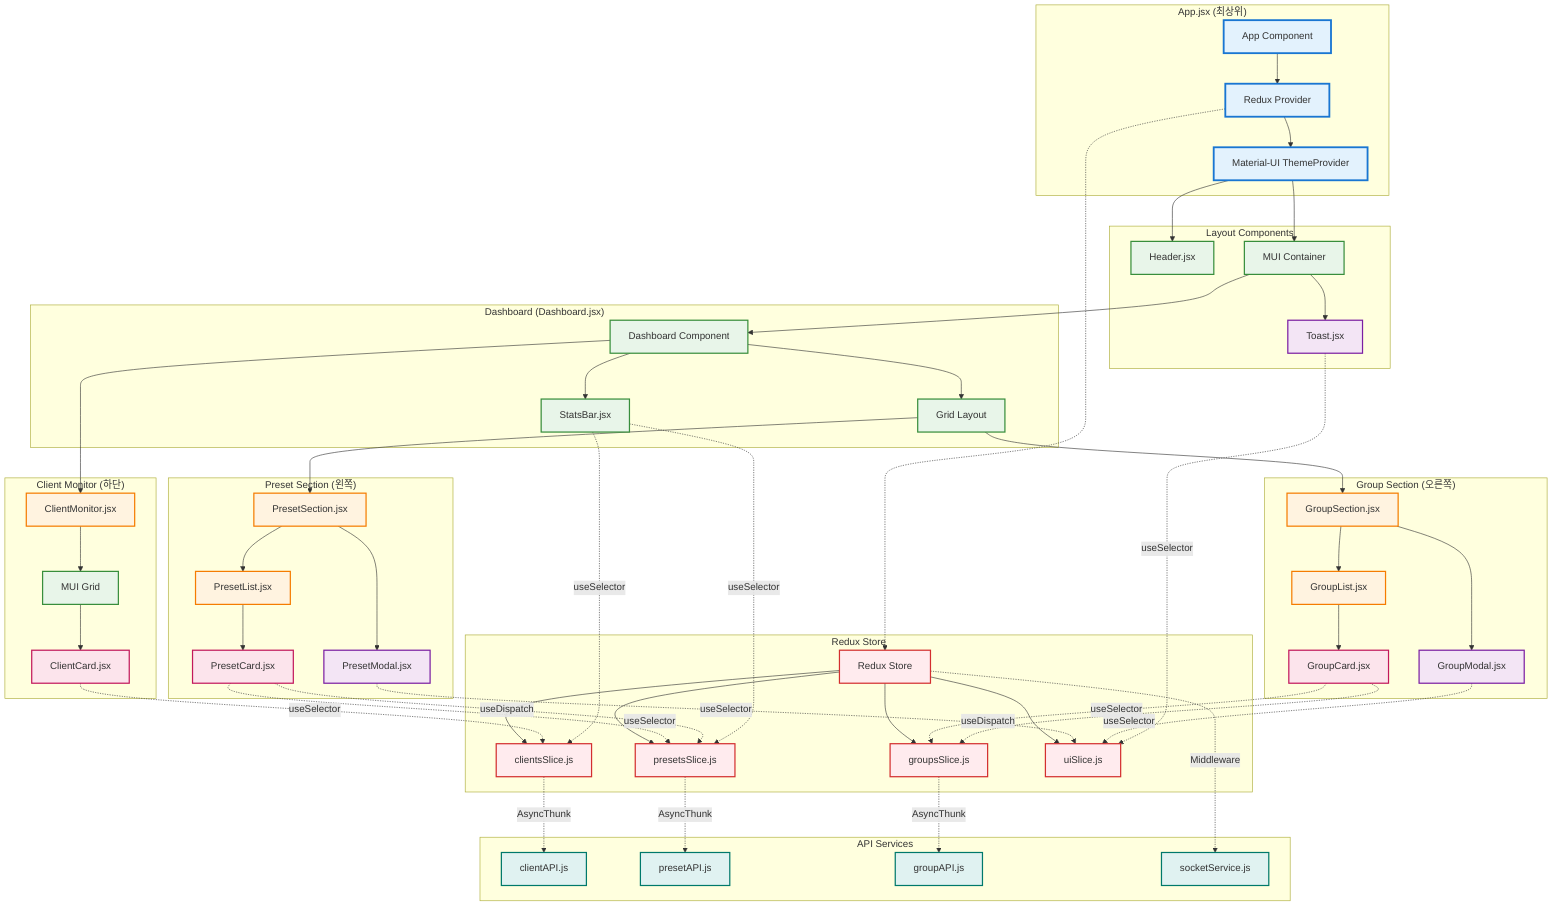 graph TD
    subgraph "App.jsx (최상위)"
        App[App Component]
        Provider[Redux Provider]
        Theme[Material-UI ThemeProvider]
    end

    subgraph "Layout Components"
        Header[Header.jsx]
        Container[MUI Container]
        Toast[Toast.jsx]
    end

    subgraph "Dashboard (Dashboard.jsx)"
        Dashboard[Dashboard Component]
        StatsBar[StatsBar.jsx]
        MainGrid[Grid Layout]
    end

    subgraph "Preset Section (왼쪽)"
        PresetSection[PresetSection.jsx]
        PresetList[PresetList.jsx]
        PresetCard[PresetCard.jsx]
        PresetModal[PresetModal.jsx]
    end

    subgraph "Group Section (오른쪽)"
        GroupSection[GroupSection.jsx]
        GroupList[GroupList.jsx]
        GroupCard[GroupCard.jsx]
        GroupModal[GroupModal.jsx]
    end

    subgraph "Client Monitor (하단)"
        ClientMonitor[ClientMonitor.jsx]
        ClientGrid[MUI Grid]
        ClientCard[ClientCard.jsx]
    end

    subgraph "Redux Store"
        Store[Redux Store]
        ClientsSlice[clientsSlice.js]
        PresetsSlice[presetsSlice.js]
        GroupsSlice[groupsSlice.js]
        UISlice[uiSlice.js]
    end

    subgraph "API Services"
        ClientAPI[clientAPI.js]
        PresetAPI[presetAPI.js]
        GroupAPI[groupAPI.js]
        SocketService[socketService.js]
    end

    %% 컴포넌트 계층 구조
    App --> Provider
    Provider --> Theme
    Theme --> Header
    Theme --> Container
    Container --> Dashboard
    Container --> Toast

    Dashboard --> StatsBar
    Dashboard --> MainGrid
    MainGrid --> PresetSection
    MainGrid --> GroupSection
    Dashboard --> ClientMonitor

    %% Preset Section 내부
    PresetSection --> PresetList
    PresetSection --> PresetModal
    PresetList --> PresetCard

    %% Group Section 내부
    GroupSection --> GroupList
    GroupSection --> GroupModal
    GroupList --> GroupCard

    %% Client Monitor 내부
    ClientMonitor --> ClientGrid
    ClientGrid --> ClientCard

    %% Redux 연결
    Provider -.-> Store
    Store --> ClientsSlice
    Store --> PresetsSlice
    Store --> GroupsSlice
    Store --> UISlice

    %% 컴포넌트와 Redux 연결 (useSelector, useDispatch)
    PresetCard -.->|useSelector| PresetsSlice
    PresetCard -.->|useDispatch| PresetsSlice
    GroupCard -.->|useSelector| GroupsSlice
    GroupCard -.->|useDispatch| GroupsSlice
    ClientCard -.->|useSelector| ClientsSlice
    StatsBar -.->|useSelector| ClientsSlice
    StatsBar -.->|useSelector| PresetsSlice

    %% API 서비스 연결
    PresetsSlice -.->|AsyncThunk| PresetAPI
    GroupsSlice -.->|AsyncThunk| GroupAPI
    ClientsSlice -.->|AsyncThunk| ClientAPI
    Store -.->|Middleware| SocketService

    %% Modal 상태 관리
    PresetModal -.->|useSelector| UISlice
    GroupModal -.->|useSelector| UISlice
    Toast -.->|useSelector| UISlice

    %% 스타일링
    classDef appComponent fill:#e3f2fd,stroke:#1976d2,stroke-width:3px
    classDef layoutComponent fill:#e8f5e9,stroke:#388e3c,stroke-width:2px
    classDef featureComponent fill:#fff3e0,stroke:#f57c00,stroke-width:2px
    classDef cardComponent fill:#fce4ec,stroke:#c2185b,stroke-width:2px
    classDef modalComponent fill:#f3e5f5,stroke:#7b1fa2,stroke-width:2px
    classDef storeComponent fill:#ffebee,stroke:#d32f2f,stroke-width:2px
    classDef apiComponent fill:#e0f2f1,stroke:#00796b,stroke-width:2px

    class App,Provider,Theme appComponent
    class Header,Container,Dashboard,StatsBar,MainGrid,ClientGrid layoutComponent
    class PresetSection,GroupSection,ClientMonitor,PresetList,GroupList featureComponent
    class PresetCard,GroupCard,ClientCard cardComponent
    class PresetModal,GroupModal,Toast modalComponent
    class Store,ClientsSlice,PresetsSlice,GroupsSlice,UISlice storeComponent
    class ClientAPI,PresetAPI,GroupAPI,SocketService apiComponent